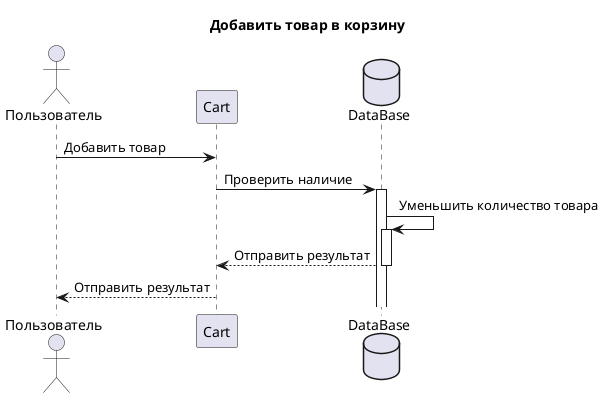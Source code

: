 @startuml sequence
title "Добавить товар в корзину"



!endfunction
actor Пользователь as user
participant "Cart" as cart
database "DataBase" as db
user -> cart: Добавить товар
cart -> db++ : Проверить наличие
db -> db++ : Уменьшить количество товара
cart <-- db--: Отправить результат
cart --> user: Отправить результат

@enduml